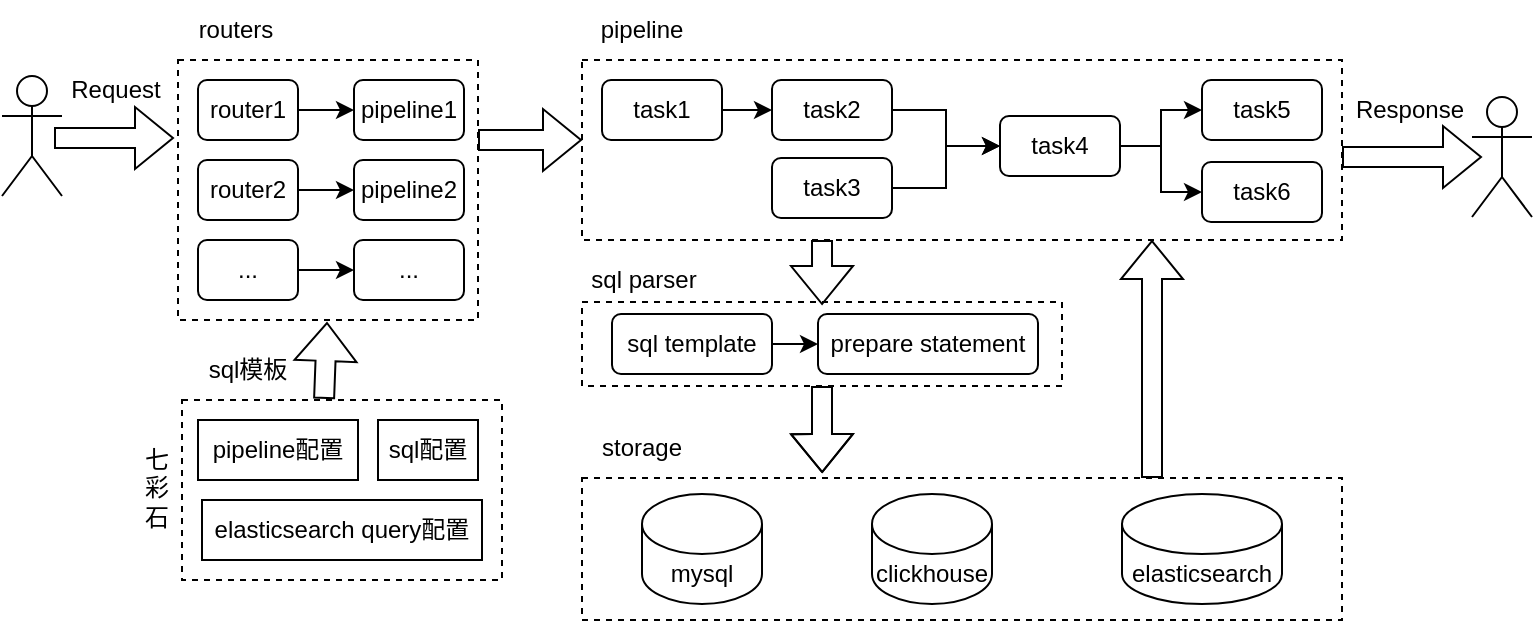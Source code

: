 <mxfile version="22.1.11" type="github">
  <diagram name="第 1 页" id="fFxLprVTc2z-0SbgyYG7">
    <mxGraphModel dx="2133" dy="913" grid="1" gridSize="10" guides="1" tooltips="1" connect="1" arrows="1" fold="1" page="1" pageScale="1" pageWidth="827" pageHeight="1169" math="0" shadow="0">
      <root>
        <mxCell id="0" />
        <mxCell id="1" parent="0" />
        <mxCell id="GYxL6wCpQ-yCbX0miNCR-65" style="edgeStyle=orthogonalEdgeStyle;rounded=0;orthogonalLoop=1;jettySize=auto;html=1;exitX=0.75;exitY=0;exitDx=0;exitDy=0;entryX=0.75;entryY=1;entryDx=0;entryDy=0;shape=flexArrow;" edge="1" parent="1" source="GYxL6wCpQ-yCbX0miNCR-48" target="GYxL6wCpQ-yCbX0miNCR-12">
          <mxGeometry relative="1" as="geometry" />
        </mxCell>
        <mxCell id="GYxL6wCpQ-yCbX0miNCR-48" value="" style="rounded=0;whiteSpace=wrap;html=1;fillColor=none;dashed=1;" vertex="1" parent="1">
          <mxGeometry x="230" y="438" width="380" height="71" as="geometry" />
        </mxCell>
        <mxCell id="GYxL6wCpQ-yCbX0miNCR-63" style="edgeStyle=orthogonalEdgeStyle;rounded=0;orthogonalLoop=1;jettySize=auto;html=1;exitX=0.25;exitY=1;exitDx=0;exitDy=0;entryX=0.396;entryY=0.036;entryDx=0;entryDy=0;entryPerimeter=0;shape=flexArrow;" edge="1" parent="1">
          <mxGeometry relative="1" as="geometry">
            <mxPoint x="350" y="319" as="sourcePoint" />
            <mxPoint x="350.04" y="351.512" as="targetPoint" />
          </mxGeometry>
        </mxCell>
        <mxCell id="GYxL6wCpQ-yCbX0miNCR-12" value="" style="rounded=0;whiteSpace=wrap;html=1;fillColor=none;dashed=1;" vertex="1" parent="1">
          <mxGeometry x="230" y="229" width="380" height="90" as="geometry" />
        </mxCell>
        <mxCell id="GYxL6wCpQ-yCbX0miNCR-7" style="edgeStyle=orthogonalEdgeStyle;rounded=0;orthogonalLoop=1;jettySize=auto;html=1;exitX=1;exitY=0.5;exitDx=0;exitDy=0;entryX=0;entryY=0.5;entryDx=0;entryDy=0;" edge="1" parent="1" source="GYxL6wCpQ-yCbX0miNCR-1" target="GYxL6wCpQ-yCbX0miNCR-2">
          <mxGeometry relative="1" as="geometry" />
        </mxCell>
        <mxCell id="GYxL6wCpQ-yCbX0miNCR-1" value="task1" style="rounded=1;whiteSpace=wrap;html=1;fillColor=none;" vertex="1" parent="1">
          <mxGeometry x="240" y="239" width="60" height="30" as="geometry" />
        </mxCell>
        <mxCell id="GYxL6wCpQ-yCbX0miNCR-8" style="edgeStyle=orthogonalEdgeStyle;rounded=0;orthogonalLoop=1;jettySize=auto;html=1;exitX=1;exitY=0.5;exitDx=0;exitDy=0;entryX=0;entryY=0.5;entryDx=0;entryDy=0;" edge="1" parent="1" source="GYxL6wCpQ-yCbX0miNCR-2" target="GYxL6wCpQ-yCbX0miNCR-4">
          <mxGeometry relative="1" as="geometry" />
        </mxCell>
        <mxCell id="GYxL6wCpQ-yCbX0miNCR-2" value="task2" style="rounded=1;whiteSpace=wrap;html=1;fillColor=none;" vertex="1" parent="1">
          <mxGeometry x="325" y="239" width="60" height="30" as="geometry" />
        </mxCell>
        <mxCell id="GYxL6wCpQ-yCbX0miNCR-9" style="edgeStyle=orthogonalEdgeStyle;rounded=0;orthogonalLoop=1;jettySize=auto;html=1;exitX=1;exitY=0.5;exitDx=0;exitDy=0;entryX=0;entryY=0.5;entryDx=0;entryDy=0;" edge="1" parent="1" source="GYxL6wCpQ-yCbX0miNCR-3" target="GYxL6wCpQ-yCbX0miNCR-4">
          <mxGeometry relative="1" as="geometry">
            <mxPoint x="429" y="307" as="targetPoint" />
          </mxGeometry>
        </mxCell>
        <mxCell id="GYxL6wCpQ-yCbX0miNCR-3" value="task3" style="rounded=1;whiteSpace=wrap;html=1;fillColor=none;" vertex="1" parent="1">
          <mxGeometry x="325" y="278" width="60" height="30" as="geometry" />
        </mxCell>
        <mxCell id="GYxL6wCpQ-yCbX0miNCR-10" style="edgeStyle=orthogonalEdgeStyle;rounded=0;orthogonalLoop=1;jettySize=auto;html=1;exitX=1;exitY=0.5;exitDx=0;exitDy=0;entryX=0;entryY=0.5;entryDx=0;entryDy=0;" edge="1" parent="1" source="GYxL6wCpQ-yCbX0miNCR-4" target="GYxL6wCpQ-yCbX0miNCR-6">
          <mxGeometry relative="1" as="geometry" />
        </mxCell>
        <mxCell id="GYxL6wCpQ-yCbX0miNCR-11" style="edgeStyle=orthogonalEdgeStyle;rounded=0;orthogonalLoop=1;jettySize=auto;html=1;exitX=1;exitY=0.5;exitDx=0;exitDy=0;entryX=0;entryY=0.5;entryDx=0;entryDy=0;" edge="1" parent="1" source="GYxL6wCpQ-yCbX0miNCR-4" target="GYxL6wCpQ-yCbX0miNCR-5">
          <mxGeometry relative="1" as="geometry" />
        </mxCell>
        <mxCell id="GYxL6wCpQ-yCbX0miNCR-4" value="task4" style="rounded=1;whiteSpace=wrap;html=1;fillColor=none;" vertex="1" parent="1">
          <mxGeometry x="439" y="257" width="60" height="30" as="geometry" />
        </mxCell>
        <mxCell id="GYxL6wCpQ-yCbX0miNCR-5" value="task6" style="rounded=1;whiteSpace=wrap;html=1;fillColor=none;" vertex="1" parent="1">
          <mxGeometry x="540" y="280" width="60" height="30" as="geometry" />
        </mxCell>
        <mxCell id="GYxL6wCpQ-yCbX0miNCR-6" value="task5" style="rounded=1;whiteSpace=wrap;html=1;fillColor=none;" vertex="1" parent="1">
          <mxGeometry x="540" y="239" width="60" height="30" as="geometry" />
        </mxCell>
        <mxCell id="GYxL6wCpQ-yCbX0miNCR-13" value="" style="shape=umlActor;verticalLabelPosition=bottom;verticalAlign=top;html=1;outlineConnect=0;fillColor=none;" vertex="1" parent="1">
          <mxGeometry x="-60" y="237" width="30" height="60" as="geometry" />
        </mxCell>
        <mxCell id="GYxL6wCpQ-yCbX0miNCR-14" value="" style="shape=flexArrow;endArrow=classic;html=1;rounded=0;" edge="1" parent="1">
          <mxGeometry width="50" height="50" relative="1" as="geometry">
            <mxPoint x="-34" y="268" as="sourcePoint" />
            <mxPoint x="26" y="268" as="targetPoint" />
          </mxGeometry>
        </mxCell>
        <mxCell id="GYxL6wCpQ-yCbX0miNCR-15" value="" style="shape=flexArrow;endArrow=classic;html=1;rounded=0;" edge="1" parent="1">
          <mxGeometry width="50" height="50" relative="1" as="geometry">
            <mxPoint x="610" y="277.5" as="sourcePoint" />
            <mxPoint x="680" y="277.5" as="targetPoint" />
          </mxGeometry>
        </mxCell>
        <mxCell id="GYxL6wCpQ-yCbX0miNCR-16" value="" style="shape=umlActor;verticalLabelPosition=bottom;verticalAlign=top;html=1;outlineConnect=0;fillColor=none;" vertex="1" parent="1">
          <mxGeometry x="675" y="247.5" width="30" height="60" as="geometry" />
        </mxCell>
        <mxCell id="GYxL6wCpQ-yCbX0miNCR-19" value="Request" style="text;html=1;strokeColor=none;fillColor=none;align=center;verticalAlign=middle;whiteSpace=wrap;rounded=0;" vertex="1" parent="1">
          <mxGeometry x="-33" y="229" width="60" height="30" as="geometry" />
        </mxCell>
        <mxCell id="GYxL6wCpQ-yCbX0miNCR-20" value="Response" style="text;html=1;strokeColor=none;fillColor=none;align=center;verticalAlign=middle;whiteSpace=wrap;rounded=0;" vertex="1" parent="1">
          <mxGeometry x="614" y="238.5" width="60" height="30" as="geometry" />
        </mxCell>
        <mxCell id="GYxL6wCpQ-yCbX0miNCR-23" value="" style="rounded=0;whiteSpace=wrap;html=1;fillColor=none;dashed=1;" vertex="1" parent="1">
          <mxGeometry x="28" y="229" width="150" height="130" as="geometry" />
        </mxCell>
        <mxCell id="GYxL6wCpQ-yCbX0miNCR-31" style="edgeStyle=orthogonalEdgeStyle;rounded=0;orthogonalLoop=1;jettySize=auto;html=1;exitX=1;exitY=0.5;exitDx=0;exitDy=0;entryX=0;entryY=0.5;entryDx=0;entryDy=0;" edge="1" parent="1" source="GYxL6wCpQ-yCbX0miNCR-24" target="GYxL6wCpQ-yCbX0miNCR-25">
          <mxGeometry relative="1" as="geometry" />
        </mxCell>
        <mxCell id="GYxL6wCpQ-yCbX0miNCR-24" value="router1" style="rounded=1;whiteSpace=wrap;html=1;fillColor=none;" vertex="1" parent="1">
          <mxGeometry x="38" y="239" width="50" height="30" as="geometry" />
        </mxCell>
        <mxCell id="GYxL6wCpQ-yCbX0miNCR-25" value="pipeline1" style="rounded=1;whiteSpace=wrap;html=1;fillColor=none;" vertex="1" parent="1">
          <mxGeometry x="116" y="239" width="55" height="30" as="geometry" />
        </mxCell>
        <mxCell id="GYxL6wCpQ-yCbX0miNCR-27" value="pipeline配置" style="rounded=0;whiteSpace=wrap;html=1;fillColor=none;" vertex="1" parent="1">
          <mxGeometry x="38" y="409" width="80" height="30" as="geometry" />
        </mxCell>
        <mxCell id="GYxL6wCpQ-yCbX0miNCR-28" value="sql配置" style="rounded=0;whiteSpace=wrap;html=1;fillColor=none;" vertex="1" parent="1">
          <mxGeometry x="128" y="409" width="50" height="30" as="geometry" />
        </mxCell>
        <mxCell id="GYxL6wCpQ-yCbX0miNCR-29" value="elasticsearch query配置" style="rounded=0;whiteSpace=wrap;html=1;fillColor=none;" vertex="1" parent="1">
          <mxGeometry x="40" y="449" width="140" height="30" as="geometry" />
        </mxCell>
        <mxCell id="GYxL6wCpQ-yCbX0miNCR-32" style="edgeStyle=orthogonalEdgeStyle;rounded=0;orthogonalLoop=1;jettySize=auto;html=1;exitX=1;exitY=0.5;exitDx=0;exitDy=0;entryX=0;entryY=0.5;entryDx=0;entryDy=0;" edge="1" parent="1" source="GYxL6wCpQ-yCbX0miNCR-33" target="GYxL6wCpQ-yCbX0miNCR-34">
          <mxGeometry relative="1" as="geometry" />
        </mxCell>
        <mxCell id="GYxL6wCpQ-yCbX0miNCR-33" value="router2" style="rounded=1;whiteSpace=wrap;html=1;fillColor=none;" vertex="1" parent="1">
          <mxGeometry x="38" y="279" width="50" height="30" as="geometry" />
        </mxCell>
        <mxCell id="GYxL6wCpQ-yCbX0miNCR-34" value="pipeline2" style="rounded=1;whiteSpace=wrap;html=1;fillColor=none;" vertex="1" parent="1">
          <mxGeometry x="116" y="279" width="55" height="30" as="geometry" />
        </mxCell>
        <mxCell id="GYxL6wCpQ-yCbX0miNCR-41" style="edgeStyle=orthogonalEdgeStyle;rounded=0;orthogonalLoop=1;jettySize=auto;html=1;exitX=1;exitY=0.5;exitDx=0;exitDy=0;entryX=0;entryY=0.5;entryDx=0;entryDy=0;" edge="1" parent="1" source="GYxL6wCpQ-yCbX0miNCR-42" target="GYxL6wCpQ-yCbX0miNCR-43">
          <mxGeometry relative="1" as="geometry" />
        </mxCell>
        <mxCell id="GYxL6wCpQ-yCbX0miNCR-42" value="..." style="rounded=1;whiteSpace=wrap;html=1;fillColor=none;" vertex="1" parent="1">
          <mxGeometry x="38" y="319" width="50" height="30" as="geometry" />
        </mxCell>
        <mxCell id="GYxL6wCpQ-yCbX0miNCR-43" value="..." style="rounded=1;whiteSpace=wrap;html=1;fillColor=none;" vertex="1" parent="1">
          <mxGeometry x="116" y="319" width="55" height="30" as="geometry" />
        </mxCell>
        <mxCell id="GYxL6wCpQ-yCbX0miNCR-44" value="" style="shape=flexArrow;endArrow=classic;html=1;rounded=0;" edge="1" parent="1">
          <mxGeometry width="50" height="50" relative="1" as="geometry">
            <mxPoint x="178" y="269" as="sourcePoint" />
            <mxPoint x="230" y="269" as="targetPoint" />
          </mxGeometry>
        </mxCell>
        <mxCell id="GYxL6wCpQ-yCbX0miNCR-45" value="mysql" style="shape=cylinder3;whiteSpace=wrap;html=1;boundedLbl=1;backgroundOutline=1;size=15;fillColor=none;" vertex="1" parent="1">
          <mxGeometry x="260" y="446" width="60" height="55" as="geometry" />
        </mxCell>
        <mxCell id="GYxL6wCpQ-yCbX0miNCR-46" value="clickhouse" style="shape=cylinder3;whiteSpace=wrap;html=1;boundedLbl=1;backgroundOutline=1;size=15;fillColor=none;" vertex="1" parent="1">
          <mxGeometry x="375" y="446" width="60" height="55" as="geometry" />
        </mxCell>
        <mxCell id="GYxL6wCpQ-yCbX0miNCR-47" value="elasticsearch" style="shape=cylinder3;whiteSpace=wrap;html=1;boundedLbl=1;backgroundOutline=1;size=15;fillColor=none;" vertex="1" parent="1">
          <mxGeometry x="500" y="446" width="80" height="55" as="geometry" />
        </mxCell>
        <mxCell id="GYxL6wCpQ-yCbX0miNCR-50" value="pipeline" style="text;html=1;strokeColor=none;fillColor=none;align=center;verticalAlign=middle;whiteSpace=wrap;rounded=0;" vertex="1" parent="1">
          <mxGeometry x="230" y="199" width="60" height="30" as="geometry" />
        </mxCell>
        <mxCell id="GYxL6wCpQ-yCbX0miNCR-52" value="" style="rounded=0;whiteSpace=wrap;html=1;fillColor=none;dashed=1;" vertex="1" parent="1">
          <mxGeometry x="30" y="399" width="160" height="90" as="geometry" />
        </mxCell>
        <mxCell id="GYxL6wCpQ-yCbX0miNCR-53" value="" style="shape=flexArrow;endArrow=classic;html=1;rounded=0;entryX=0.5;entryY=1;entryDx=0;entryDy=0;exitX=0.444;exitY=-0.006;exitDx=0;exitDy=0;exitPerimeter=0;" edge="1" parent="1" source="GYxL6wCpQ-yCbX0miNCR-52">
          <mxGeometry width="50" height="50" relative="1" as="geometry">
            <mxPoint x="102.5" y="390" as="sourcePoint" />
            <mxPoint x="102.5" y="360" as="targetPoint" />
          </mxGeometry>
        </mxCell>
        <mxCell id="GYxL6wCpQ-yCbX0miNCR-54" value="七彩石" style="text;html=1;strokeColor=none;fillColor=none;align=center;verticalAlign=middle;whiteSpace=wrap;rounded=0;direction=south;" vertex="1" parent="1">
          <mxGeometry x="5" y="408" width="25" height="70" as="geometry" />
        </mxCell>
        <mxCell id="GYxL6wCpQ-yCbX0miNCR-55" value="routers" style="text;html=1;strokeColor=none;fillColor=none;align=center;verticalAlign=middle;whiteSpace=wrap;rounded=0;" vertex="1" parent="1">
          <mxGeometry x="27" y="199" width="60" height="30" as="geometry" />
        </mxCell>
        <mxCell id="GYxL6wCpQ-yCbX0miNCR-56" value="storage" style="text;html=1;strokeColor=none;fillColor=none;align=center;verticalAlign=middle;whiteSpace=wrap;rounded=0;" vertex="1" parent="1">
          <mxGeometry x="230" y="408" width="60" height="30" as="geometry" />
        </mxCell>
        <mxCell id="GYxL6wCpQ-yCbX0miNCR-57" value="sql模板" style="text;html=1;strokeColor=none;fillColor=none;align=center;verticalAlign=middle;whiteSpace=wrap;rounded=0;" vertex="1" parent="1">
          <mxGeometry x="33" y="369" width="60" height="30" as="geometry" />
        </mxCell>
        <mxCell id="GYxL6wCpQ-yCbX0miNCR-58" value="" style="rounded=0;whiteSpace=wrap;html=1;fillColor=none;dashed=1;" vertex="1" parent="1">
          <mxGeometry x="230" y="350" width="240" height="42" as="geometry" />
        </mxCell>
        <mxCell id="GYxL6wCpQ-yCbX0miNCR-61" style="edgeStyle=orthogonalEdgeStyle;rounded=0;orthogonalLoop=1;jettySize=auto;html=1;exitX=1;exitY=0.5;exitDx=0;exitDy=0;entryX=0;entryY=0.5;entryDx=0;entryDy=0;" edge="1" parent="1" source="GYxL6wCpQ-yCbX0miNCR-59" target="GYxL6wCpQ-yCbX0miNCR-60">
          <mxGeometry relative="1" as="geometry" />
        </mxCell>
        <mxCell id="GYxL6wCpQ-yCbX0miNCR-59" value="sql template" style="rounded=1;whiteSpace=wrap;html=1;" vertex="1" parent="1">
          <mxGeometry x="245" y="356" width="80" height="30" as="geometry" />
        </mxCell>
        <mxCell id="GYxL6wCpQ-yCbX0miNCR-60" value="prepare statement" style="rounded=1;whiteSpace=wrap;html=1;" vertex="1" parent="1">
          <mxGeometry x="348" y="356" width="110" height="30" as="geometry" />
        </mxCell>
        <mxCell id="GYxL6wCpQ-yCbX0miNCR-62" value="sql parser" style="text;html=1;strokeColor=none;fillColor=none;align=center;verticalAlign=middle;whiteSpace=wrap;rounded=0;" vertex="1" parent="1">
          <mxGeometry x="231" y="324" width="60" height="30" as="geometry" />
        </mxCell>
        <mxCell id="GYxL6wCpQ-yCbX0miNCR-66" style="edgeStyle=orthogonalEdgeStyle;rounded=0;orthogonalLoop=1;jettySize=auto;html=1;exitX=0.5;exitY=1;exitDx=0;exitDy=0;entryX=0.316;entryY=-0.035;entryDx=0;entryDy=0;entryPerimeter=0;shape=flexArrow;" edge="1" parent="1" source="GYxL6wCpQ-yCbX0miNCR-58" target="GYxL6wCpQ-yCbX0miNCR-48">
          <mxGeometry relative="1" as="geometry" />
        </mxCell>
      </root>
    </mxGraphModel>
  </diagram>
</mxfile>
